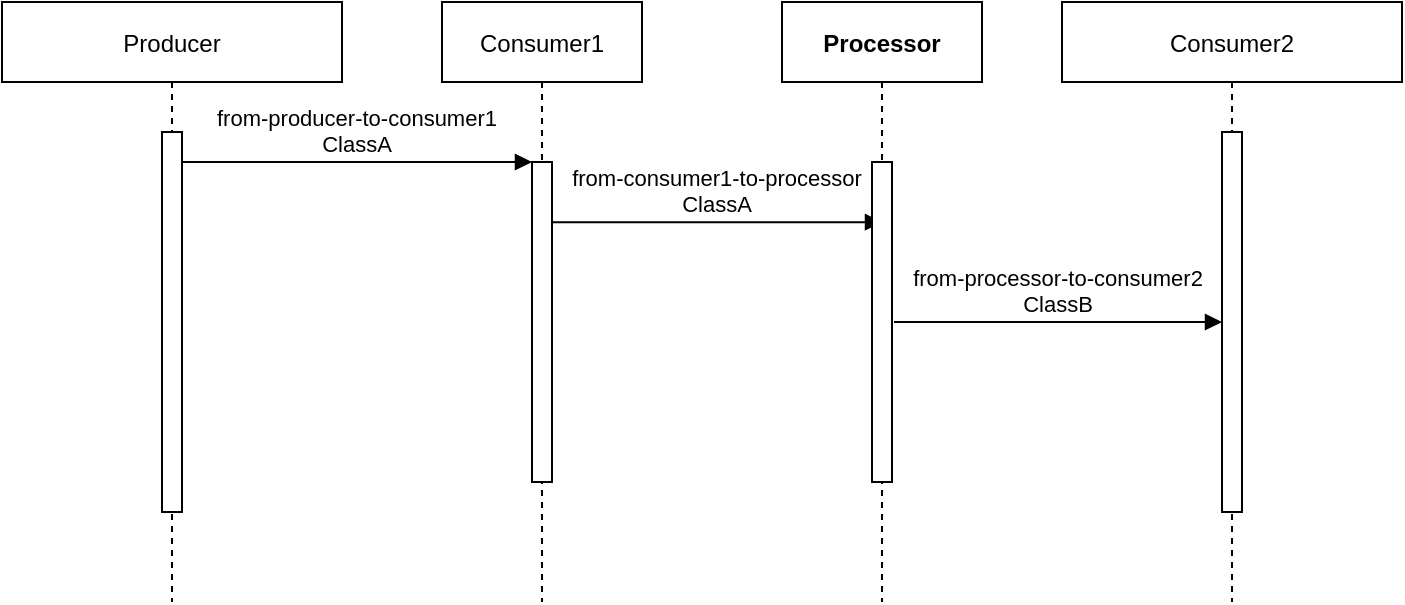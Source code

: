<mxfile version="18.0.6" type="device"><diagram id="kgpKYQtTHZ0yAKxKKP6v" name="Page-1"><mxGraphModel dx="1106" dy="822" grid="0" gridSize="10" guides="1" tooltips="1" connect="1" arrows="1" fold="1" page="1" pageScale="1" pageWidth="850" pageHeight="1100" background="none" math="0" shadow="0"><root><mxCell id="0"/><mxCell id="1" parent="0"/><mxCell id="3nuBFxr9cyL0pnOWT2aG-1" value="Producer" style="shape=umlLifeline;perimeter=lifelinePerimeter;container=1;collapsible=0;recursiveResize=0;rounded=0;shadow=0;strokeWidth=1;fontColor=#000000;fillColor=#FFFFFF;strokeColor=#000000;" parent="1" vertex="1"><mxGeometry x="80" y="80" width="170" height="300" as="geometry"/></mxCell><mxCell id="3nuBFxr9cyL0pnOWT2aG-2" value="" style="points=[];perimeter=orthogonalPerimeter;rounded=0;shadow=0;strokeWidth=1;" parent="3nuBFxr9cyL0pnOWT2aG-1" vertex="1"><mxGeometry x="80" y="65" width="10" height="190" as="geometry"/></mxCell><mxCell id="3nuBFxr9cyL0pnOWT2aG-5" value="Consumer1" style="shape=umlLifeline;perimeter=lifelinePerimeter;container=1;collapsible=0;recursiveResize=0;rounded=0;shadow=0;strokeWidth=1;" parent="1" vertex="1"><mxGeometry x="300" y="80" width="100" height="300" as="geometry"/></mxCell><mxCell id="3nuBFxr9cyL0pnOWT2aG-6" value="" style="points=[];perimeter=orthogonalPerimeter;rounded=0;shadow=0;strokeWidth=1;" parent="3nuBFxr9cyL0pnOWT2aG-5" vertex="1"><mxGeometry x="45" y="80" width="10" height="160" as="geometry"/></mxCell><mxCell id="3nuBFxr9cyL0pnOWT2aG-8" value="from-producer-to-consumer1&#10;ClassA" style="verticalAlign=bottom;endArrow=block;entryX=0;entryY=0;shadow=0;strokeWidth=1;fillColor=#FFFFFF;" parent="1" source="3nuBFxr9cyL0pnOWT2aG-2" target="3nuBFxr9cyL0pnOWT2aG-6" edge="1"><mxGeometry relative="1" as="geometry"><mxPoint x="375" y="160" as="sourcePoint"/></mxGeometry></mxCell><mxCell id="3nuBFxr9cyL0pnOWT2aG-9" value="from-consumer1-to-processor&#10;ClassA" style="verticalAlign=bottom;endArrow=block;entryX=0.5;entryY=0.188;shadow=0;strokeWidth=1;entryDx=0;entryDy=0;entryPerimeter=0;" parent="1" source="3nuBFxr9cyL0pnOWT2aG-6" target="-zhrJO1nuz--op9bAYF--5" edge="1"><mxGeometry relative="1" as="geometry"><mxPoint x="340" y="200" as="sourcePoint"/></mxGeometry></mxCell><mxCell id="-zhrJO1nuz--op9bAYF--4" value="Processor" style="shape=umlLifeline;perimeter=lifelinePerimeter;container=1;collapsible=0;recursiveResize=0;rounded=0;shadow=0;strokeWidth=1;fontStyle=1" parent="1" vertex="1"><mxGeometry x="470" y="80" width="100" height="300" as="geometry"/></mxCell><mxCell id="-zhrJO1nuz--op9bAYF--5" value="" style="points=[];perimeter=orthogonalPerimeter;rounded=0;shadow=0;strokeWidth=1;" parent="-zhrJO1nuz--op9bAYF--4" vertex="1"><mxGeometry x="45" y="80" width="10" height="160" as="geometry"/></mxCell><mxCell id="-zhrJO1nuz--op9bAYF--6" value="Consumer2" style="shape=umlLifeline;perimeter=lifelinePerimeter;container=1;collapsible=0;recursiveResize=0;rounded=0;shadow=0;strokeWidth=1;fontColor=#000000;fillColor=#FFFFFF;strokeColor=#000000;" parent="1" vertex="1"><mxGeometry x="610" y="80" width="170" height="300" as="geometry"/></mxCell><mxCell id="-zhrJO1nuz--op9bAYF--7" value="" style="points=[];perimeter=orthogonalPerimeter;rounded=0;shadow=0;strokeWidth=1;" parent="-zhrJO1nuz--op9bAYF--6" vertex="1"><mxGeometry x="80" y="65" width="10" height="190" as="geometry"/></mxCell><mxCell id="-zhrJO1nuz--op9bAYF--14" value="from-processor-to-consumer2&#10;ClassB" style="verticalAlign=bottom;endArrow=block;entryX=0;entryY=0.5;shadow=0;strokeWidth=1;entryDx=0;entryDy=0;entryPerimeter=0;exitX=1.1;exitY=0.5;exitDx=0;exitDy=0;exitPerimeter=0;" parent="1" source="-zhrJO1nuz--op9bAYF--5" target="-zhrJO1nuz--op9bAYF--7" edge="1"><mxGeometry relative="1" as="geometry"><mxPoint x="580" y="240" as="sourcePoint"/><mxPoint x="705" y="240.0" as="targetPoint"/></mxGeometry></mxCell></root></mxGraphModel></diagram></mxfile>